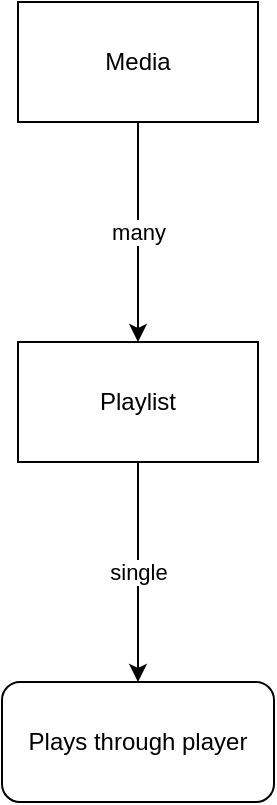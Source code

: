 <mxfile>
    <diagram id="9x-4lI8PQ5tGSmVnMh5o" name="Page-1">
        <mxGraphModel dx="918" dy="500" grid="0" gridSize="10" guides="1" tooltips="1" connect="1" arrows="1" fold="1" page="1" pageScale="1" pageWidth="827" pageHeight="1169" math="0" shadow="0">
            <root>
                <mxCell id="0"/>
                <mxCell id="1" parent="0"/>
                <mxCell id="6" value="many" style="edgeStyle=none;html=1;" edge="1" parent="1" source="3" target="5">
                    <mxGeometry relative="1" as="geometry"/>
                </mxCell>
                <mxCell id="3" value="Media" style="rounded=0;whiteSpace=wrap;html=1;" vertex="1" parent="1">
                    <mxGeometry x="312" y="138" width="120" height="60" as="geometry"/>
                </mxCell>
                <mxCell id="4" value="Plays through player" style="rounded=1;whiteSpace=wrap;html=1;" vertex="1" parent="1">
                    <mxGeometry x="304" y="478" width="136" height="60" as="geometry"/>
                </mxCell>
                <mxCell id="7" value="single" style="edgeStyle=none;html=1;" edge="1" parent="1" source="5" target="4">
                    <mxGeometry relative="1" as="geometry"/>
                </mxCell>
                <mxCell id="5" value="Playlist" style="rounded=0;whiteSpace=wrap;html=1;" vertex="1" parent="1">
                    <mxGeometry x="312" y="308" width="120" height="60" as="geometry"/>
                </mxCell>
            </root>
        </mxGraphModel>
    </diagram>
</mxfile>